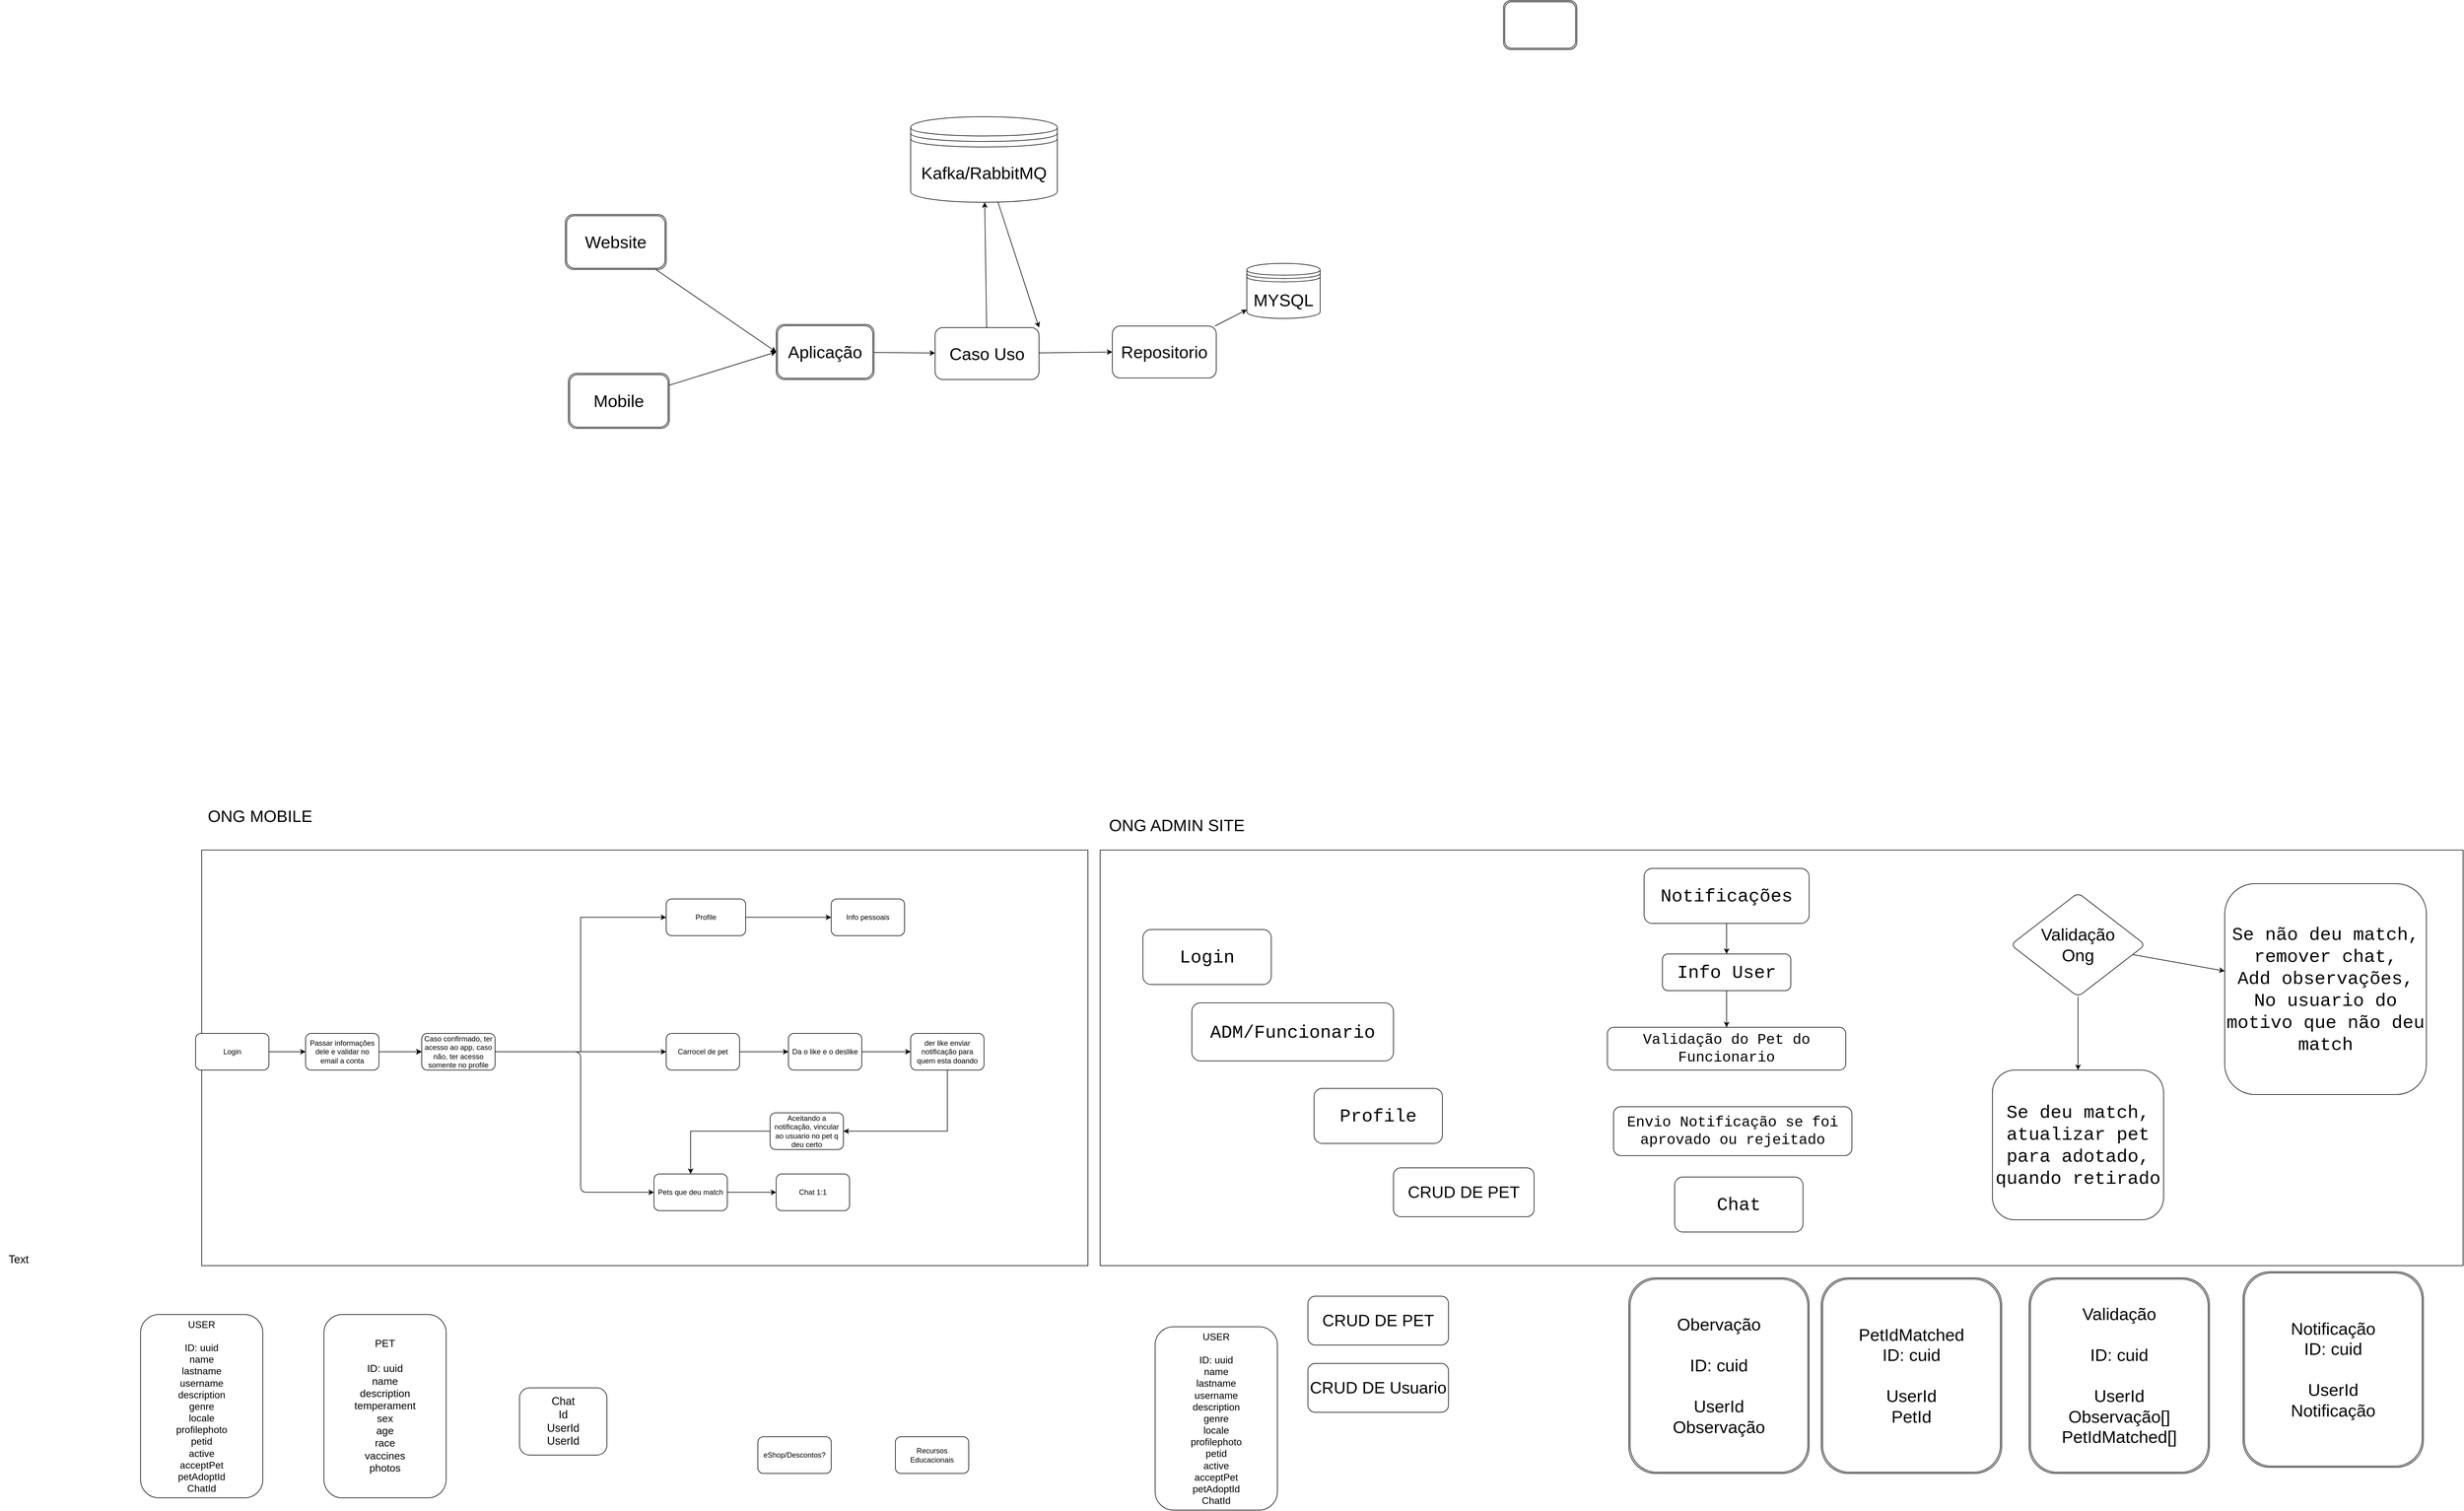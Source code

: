 <mxfile>
    <diagram id="6Fns2pfPVaXQ8b0poTO0" name="Page-1">
        <mxGraphModel dx="3314" dy="3647" grid="1" gridSize="10" guides="1" tooltips="1" connect="1" arrows="1" fold="1" page="1" pageScale="1" pageWidth="850" pageHeight="1100" math="0" shadow="0">
            <root>
                <mxCell id="0"/>
                <mxCell id="1" parent="0"/>
                <mxCell id="39" value="" style="rounded=0;whiteSpace=wrap;html=1;fontSize=18;" parent="1" vertex="1">
                    <mxGeometry x="140" y="-10" width="1450" height="680" as="geometry"/>
                </mxCell>
                <mxCell id="2" value="" style="edgeStyle=orthogonalEdgeStyle;rounded=0;orthogonalLoop=1;jettySize=auto;html=1;" parent="1" source="3" target="7" edge="1">
                    <mxGeometry relative="1" as="geometry"/>
                </mxCell>
                <mxCell id="3" value="Login" style="rounded=1;whiteSpace=wrap;html=1;" parent="1" vertex="1">
                    <mxGeometry x="130" y="290" width="120" height="60" as="geometry"/>
                </mxCell>
                <mxCell id="4" style="edgeStyle=orthogonalEdgeStyle;rounded=0;orthogonalLoop=1;jettySize=auto;html=1;" parent="1" source="25" target="14" edge="1">
                    <mxGeometry relative="1" as="geometry"/>
                </mxCell>
                <mxCell id="5" style="edgeStyle=orthogonalEdgeStyle;rounded=0;orthogonalLoop=1;jettySize=auto;html=1;entryX=0;entryY=0.5;entryDx=0;entryDy=0;" parent="1" source="25" target="12" edge="1">
                    <mxGeometry relative="1" as="geometry"/>
                </mxCell>
                <mxCell id="7" value="Passar informações dele e validar no email a conta&lt;br&gt;" style="whiteSpace=wrap;html=1;rounded=1;" parent="1" vertex="1">
                    <mxGeometry x="310" y="290" width="120" height="60" as="geometry"/>
                </mxCell>
                <mxCell id="8" value="" style="edgeStyle=orthogonalEdgeStyle;rounded=0;orthogonalLoop=1;jettySize=auto;html=1;" parent="1" source="9" target="15" edge="1">
                    <mxGeometry relative="1" as="geometry"/>
                </mxCell>
                <mxCell id="9" value="Pets que deu match" style="rounded=1;whiteSpace=wrap;html=1;" parent="1" vertex="1">
                    <mxGeometry x="880" y="520" width="120" height="60" as="geometry"/>
                </mxCell>
                <mxCell id="44" style="edgeStyle=none;html=1;entryX=0;entryY=0.5;entryDx=0;entryDy=0;fontSize=27;" parent="1" source="12" target="20" edge="1">
                    <mxGeometry relative="1" as="geometry"/>
                </mxCell>
                <mxCell id="12" value="Profile" style="rounded=1;whiteSpace=wrap;html=1;" parent="1" vertex="1">
                    <mxGeometry x="900" y="70" width="130" height="60" as="geometry"/>
                </mxCell>
                <mxCell id="13" value="" style="edgeStyle=orthogonalEdgeStyle;rounded=0;orthogonalLoop=1;jettySize=auto;html=1;" parent="1" source="14" target="17" edge="1">
                    <mxGeometry relative="1" as="geometry"/>
                </mxCell>
                <mxCell id="14" value="Carrocel de pet&lt;br&gt;" style="rounded=1;whiteSpace=wrap;html=1;" parent="1" vertex="1">
                    <mxGeometry x="900" y="290" width="120" height="60" as="geometry"/>
                </mxCell>
                <mxCell id="15" value="Chat 1:1" style="whiteSpace=wrap;html=1;rounded=1;" parent="1" vertex="1">
                    <mxGeometry x="1080" y="520" width="120" height="60" as="geometry"/>
                </mxCell>
                <mxCell id="16" value="" style="edgeStyle=orthogonalEdgeStyle;rounded=0;orthogonalLoop=1;jettySize=auto;html=1;" parent="1" source="17" target="19" edge="1">
                    <mxGeometry relative="1" as="geometry"/>
                </mxCell>
                <mxCell id="17" value="Da o like e o deslike" style="whiteSpace=wrap;html=1;rounded=1;" parent="1" vertex="1">
                    <mxGeometry x="1100" y="290" width="120" height="60" as="geometry"/>
                </mxCell>
                <mxCell id="18" style="edgeStyle=orthogonalEdgeStyle;rounded=0;orthogonalLoop=1;jettySize=auto;html=1;entryX=1;entryY=0.5;entryDx=0;entryDy=0;" parent="1" source="19" target="27" edge="1">
                    <mxGeometry relative="1" as="geometry">
                        <mxPoint x="1200" y="440" as="targetPoint"/>
                        <Array as="points">
                            <mxPoint x="1360" y="450"/>
                        </Array>
                    </mxGeometry>
                </mxCell>
                <mxCell id="19" value="der like enviar notificação para quem esta doando" style="whiteSpace=wrap;html=1;rounded=1;" parent="1" vertex="1">
                    <mxGeometry x="1300" y="290" width="120" height="60" as="geometry"/>
                </mxCell>
                <mxCell id="20" value="Info pessoais" style="whiteSpace=wrap;html=1;rounded=1;" parent="1" vertex="1">
                    <mxGeometry x="1170" y="70" width="120" height="60" as="geometry"/>
                </mxCell>
                <mxCell id="22" value="" style="edgeStyle=orthogonalEdgeStyle;rounded=0;orthogonalLoop=1;jettySize=auto;html=1;entryX=0;entryY=0.5;entryDx=0;entryDy=0;" parent="1" source="7" target="25" edge="1">
                    <mxGeometry relative="1" as="geometry">
                        <mxPoint x="430" y="320" as="sourcePoint"/>
                        <mxPoint x="710" y="450" as="targetPoint"/>
                    </mxGeometry>
                </mxCell>
                <mxCell id="23" value="" style="edgeStyle=orthogonalEdgeStyle;rounded=0;orthogonalLoop=1;jettySize=auto;html=1;entryX=0;entryY=0.5;entryDx=0;entryDy=0;" parent="1" source="7" target="25" edge="1">
                    <mxGeometry relative="1" as="geometry">
                        <mxPoint x="430" y="320" as="sourcePoint"/>
                        <mxPoint x="710" y="180" as="targetPoint"/>
                    </mxGeometry>
                </mxCell>
                <mxCell id="24" value="" style="edgeStyle=orthogonalEdgeStyle;rounded=0;orthogonalLoop=1;jettySize=auto;html=1;" parent="1" source="7" target="25" edge="1">
                    <mxGeometry relative="1" as="geometry">
                        <mxPoint x="430" y="320" as="sourcePoint"/>
                        <mxPoint x="710" y="320" as="targetPoint"/>
                    </mxGeometry>
                </mxCell>
                <mxCell id="38" style="edgeStyle=none;html=1;entryX=0;entryY=0.5;entryDx=0;entryDy=0;fontSize=18;" parent="1" source="25" target="9" edge="1">
                    <mxGeometry relative="1" as="geometry">
                        <Array as="points">
                            <mxPoint x="760" y="320"/>
                            <mxPoint x="760" y="550"/>
                        </Array>
                    </mxGeometry>
                </mxCell>
                <mxCell id="25" value="Caso confirmado, ter acesso ao app, caso não, ter acesso somente no profile" style="rounded=1;whiteSpace=wrap;html=1;" parent="1" vertex="1">
                    <mxGeometry x="500" y="290" width="120" height="60" as="geometry"/>
                </mxCell>
                <mxCell id="26" style="edgeStyle=orthogonalEdgeStyle;rounded=0;orthogonalLoop=1;jettySize=auto;html=1;entryX=0.5;entryY=0;entryDx=0;entryDy=0;" parent="1" source="27" target="9" edge="1">
                    <mxGeometry relative="1" as="geometry"/>
                </mxCell>
                <mxCell id="27" value="Aceitando a notificação, vincular ao usuario no pet q deu certo" style="rounded=1;whiteSpace=wrap;html=1;" parent="1" vertex="1">
                    <mxGeometry x="1070" y="420" width="120" height="60" as="geometry"/>
                </mxCell>
                <mxCell id="28" value="&lt;font style=&quot;font-size: 16px;&quot;&gt;USER&lt;br&gt;&lt;br&gt;ID: uuid&lt;br&gt;name&lt;br&gt;lastname&lt;br&gt;username&lt;br&gt;description&lt;br&gt;genre&lt;br&gt;locale&lt;br&gt;profilephoto&lt;br&gt;petid&lt;br&gt;active&lt;br&gt;acceptPet&lt;br&gt;petAdoptId&lt;br&gt;ChatId&lt;/font&gt;" style="rounded=1;whiteSpace=wrap;html=1;" parent="1" vertex="1">
                    <mxGeometry x="40" y="750" width="200" height="300" as="geometry"/>
                </mxCell>
                <mxCell id="29" value="&lt;font style=&quot;font-size: 17px;&quot;&gt;PET&lt;br&gt;&lt;br&gt;ID: uuid&lt;br&gt;name&lt;br&gt;description&lt;br&gt;temperament&lt;br&gt;sex&lt;br&gt;age&lt;br&gt;race&lt;br&gt;vaccines&lt;br&gt;photos&lt;br&gt;&lt;/font&gt;" style="rounded=1;whiteSpace=wrap;html=1;" parent="1" vertex="1">
                    <mxGeometry x="340" y="750" width="200" height="300" as="geometry"/>
                </mxCell>
                <mxCell id="30" value="&lt;font style=&quot;font-size: 18px;&quot;&gt;Chat&lt;br&gt;Id&lt;br&gt;UserId&lt;br&gt;UserId&lt;/font&gt;" style="rounded=1;whiteSpace=wrap;html=1;" parent="1" vertex="1">
                    <mxGeometry x="660" y="870" width="143" height="110" as="geometry"/>
                </mxCell>
                <mxCell id="32" value="Recursos Educacionais" style="whiteSpace=wrap;html=1;rounded=1;" parent="1" vertex="1">
                    <mxGeometry x="1275" y="950" width="120" height="60" as="geometry"/>
                </mxCell>
                <mxCell id="33" value="eShop/Descontos?" style="rounded=1;whiteSpace=wrap;html=1;" parent="1" vertex="1">
                    <mxGeometry x="1050" y="950" width="120" height="60" as="geometry"/>
                </mxCell>
                <mxCell id="34" value="Text" style="text;html=1;align=center;verticalAlign=middle;resizable=0;points=[];autosize=1;strokeColor=none;fillColor=none;fontSize=18;" parent="1" vertex="1">
                    <mxGeometry x="-190" y="640" width="60" height="40" as="geometry"/>
                </mxCell>
                <mxCell id="35" value="&lt;font style=&quot;font-size: 16px;&quot;&gt;USER&lt;br&gt;&lt;br&gt;ID: uuid&lt;br&gt;name&lt;br&gt;lastname&lt;br&gt;username&lt;br&gt;description&lt;br&gt;genre&lt;br&gt;locale&lt;br&gt;profilephoto&lt;br&gt;petid&lt;br&gt;active&lt;br&gt;acceptPet&lt;br&gt;petAdoptId&lt;br&gt;ChatId&lt;/font&gt;" style="rounded=1;whiteSpace=wrap;html=1;" parent="1" vertex="1">
                    <mxGeometry x="1700" y="770" width="200" height="300" as="geometry"/>
                </mxCell>
                <mxCell id="41" value="&lt;font style=&quot;font-size: 27px;&quot;&gt;ONG MOBILE&lt;br&gt;&lt;/font&gt;" style="text;html=1;align=center;verticalAlign=middle;resizable=0;points=[];autosize=1;strokeColor=none;fillColor=none;" parent="1" vertex="1">
                    <mxGeometry x="140" y="-90" width="190" height="50" as="geometry"/>
                </mxCell>
                <mxCell id="42" value="" style="rounded=0;whiteSpace=wrap;html=1;fontSize=18;" parent="1" vertex="1">
                    <mxGeometry x="1610" y="-10" width="2230" height="680" as="geometry"/>
                </mxCell>
                <mxCell id="43" value="ONG ADMIN SITE" style="text;html=1;align=center;verticalAlign=middle;resizable=0;points=[];autosize=1;strokeColor=none;fillColor=none;fontSize=27;" parent="1" vertex="1">
                    <mxGeometry x="1610" y="-75" width="250" height="50" as="geometry"/>
                </mxCell>
                <mxCell id="45" value="CRUD&amp;nbsp;DE PET" style="rounded=1;whiteSpace=wrap;html=1;fontSize=27;" parent="1" vertex="1">
                    <mxGeometry x="2090" y="510" width="230" height="80" as="geometry"/>
                </mxCell>
                <mxCell id="46" value="&lt;font style=&quot;font-size: 30px;&quot; face=&quot;Courier New&quot;&gt;Login&lt;/font&gt;" style="rounded=1;whiteSpace=wrap;html=1;" parent="1" vertex="1">
                    <mxGeometry x="1680" y="120" width="210" height="90" as="geometry"/>
                </mxCell>
                <mxCell id="51" style="edgeStyle=none;html=1;entryX=0.5;entryY=0;entryDx=0;entryDy=0;" edge="1" parent="1" source="47" target="52">
                    <mxGeometry relative="1" as="geometry"/>
                </mxCell>
                <mxCell id="47" value="&lt;font style=&quot;font-size: 30px;&quot; face=&quot;Courier New&quot;&gt;Notificações&lt;/font&gt;" style="rounded=1;whiteSpace=wrap;html=1;" parent="1" vertex="1">
                    <mxGeometry x="2500" y="20" width="270" height="90" as="geometry"/>
                </mxCell>
                <mxCell id="48" value="&lt;font style=&quot;font-size: 30px;&quot; face=&quot;Courier New&quot;&gt;Profile&lt;/font&gt;" style="rounded=1;whiteSpace=wrap;html=1;" parent="1" vertex="1">
                    <mxGeometry x="1960" y="380" width="210" height="90" as="geometry"/>
                </mxCell>
                <mxCell id="49" value="&lt;font face=&quot;Courier New&quot;&gt;&lt;span style=&quot;font-size: 30px;&quot;&gt;ADM/Funcionario&lt;/span&gt;&lt;/font&gt;" style="rounded=1;whiteSpace=wrap;html=1;" parent="1" vertex="1">
                    <mxGeometry x="1760" y="240" width="330" height="95" as="geometry"/>
                </mxCell>
                <mxCell id="50" value="&lt;font style=&quot;font-size: 30px;&quot; face=&quot;Courier New&quot;&gt;Chat&lt;/font&gt;" style="rounded=1;whiteSpace=wrap;html=1;" parent="1" vertex="1">
                    <mxGeometry x="2550" y="525" width="210" height="90" as="geometry"/>
                </mxCell>
                <mxCell id="60" style="edgeStyle=none;html=1;exitX=0.5;exitY=1;exitDx=0;exitDy=0;fontSize=24;" edge="1" parent="1" source="52" target="57">
                    <mxGeometry relative="1" as="geometry"/>
                </mxCell>
                <mxCell id="52" value="&lt;font face=&quot;Courier New&quot;&gt;&lt;span style=&quot;font-size: 30px;&quot;&gt;Info User&lt;/span&gt;&lt;/font&gt;" style="rounded=1;whiteSpace=wrap;html=1;" vertex="1" parent="1">
                    <mxGeometry x="2530" y="160" width="210" height="60" as="geometry"/>
                </mxCell>
                <mxCell id="54" value="&lt;font style=&quot;font-size: 24px;&quot; face=&quot;Courier New&quot;&gt;Envio Notificação se foi aprovado ou rejeitado&lt;/font&gt;" style="rounded=1;whiteSpace=wrap;html=1;" vertex="1" parent="1">
                    <mxGeometry x="2450" y="410" width="390" height="80" as="geometry"/>
                </mxCell>
                <mxCell id="55" value="CRUD&amp;nbsp;DE PET" style="rounded=1;whiteSpace=wrap;html=1;fontSize=27;" vertex="1" parent="1">
                    <mxGeometry x="1950" y="720" width="230" height="80" as="geometry"/>
                </mxCell>
                <mxCell id="56" value="CRUD&amp;nbsp;DE Usuario" style="rounded=1;whiteSpace=wrap;html=1;fontSize=27;" vertex="1" parent="1">
                    <mxGeometry x="1950" y="830" width="230" height="80" as="geometry"/>
                </mxCell>
                <mxCell id="57" value="&lt;font style=&quot;font-size: 24px;&quot; face=&quot;Courier New&quot;&gt;Validação do Pet do Funcionario&lt;/font&gt;" style="rounded=1;whiteSpace=wrap;html=1;" vertex="1" parent="1">
                    <mxGeometry x="2440" y="280" width="390" height="70" as="geometry"/>
                </mxCell>
                <mxCell id="58" value="&lt;font face=&quot;Courier New&quot;&gt;&lt;span style=&quot;font-size: 30px;&quot;&gt;Se deu match, atualizar pet para adotado,&lt;br&gt;quando retirado&lt;br&gt;&lt;/span&gt;&lt;/font&gt;" style="rounded=1;whiteSpace=wrap;html=1;" vertex="1" parent="1">
                    <mxGeometry x="3070" y="350" width="280" height="245" as="geometry"/>
                </mxCell>
                <mxCell id="63" style="edgeStyle=none;html=1;fontSize=28;" edge="1" parent="1" source="61" target="58">
                    <mxGeometry relative="1" as="geometry"/>
                </mxCell>
                <mxCell id="65" style="edgeStyle=none;html=1;fontSize=28;" edge="1" parent="1" source="61" target="64">
                    <mxGeometry relative="1" as="geometry"/>
                </mxCell>
                <mxCell id="61" value="&lt;font style=&quot;font-size: 28px;&quot;&gt;Validação&lt;br&gt;Ong&lt;br&gt;&lt;/font&gt;" style="rhombus;whiteSpace=wrap;html=1;rounded=1;" vertex="1" parent="1">
                    <mxGeometry x="3100" y="60" width="220" height="170" as="geometry"/>
                </mxCell>
                <mxCell id="64" value="&lt;font face=&quot;Courier New&quot;&gt;&lt;span style=&quot;font-size: 30px;&quot;&gt;Se não deu match,&lt;br&gt;remover chat,&lt;br&gt;Add observações,&lt;br&gt;No usuario do motivo que não deu match&lt;br&gt;&lt;/span&gt;&lt;/font&gt;" style="rounded=1;whiteSpace=wrap;html=1;" vertex="1" parent="1">
                    <mxGeometry x="3450" y="45" width="330" height="345" as="geometry"/>
                </mxCell>
                <mxCell id="66" value="Validação&lt;br&gt;&lt;br&gt;ID: cuid&lt;br&gt;&lt;br&gt;UserId&lt;br&gt;Observação[]&lt;br&gt;PetIdMatched[]" style="shape=ext;double=1;rounded=1;whiteSpace=wrap;html=1;fontSize=28;" vertex="1" parent="1">
                    <mxGeometry x="3130" y="690" width="295" height="320" as="geometry"/>
                </mxCell>
                <mxCell id="67" value="Notificação&lt;br&gt;ID: cuid&lt;br&gt;&lt;br&gt;UserId&lt;br&gt;Notificação" style="shape=ext;double=1;rounded=1;whiteSpace=wrap;html=1;fontSize=28;" vertex="1" parent="1">
                    <mxGeometry x="3480" y="680" width="295" height="320" as="geometry"/>
                </mxCell>
                <mxCell id="68" value="Obervação&lt;br&gt;&lt;br&gt;ID: cuid&lt;br&gt;&lt;br&gt;UserId&lt;br&gt;Observação" style="shape=ext;double=1;rounded=1;whiteSpace=wrap;html=1;fontSize=28;" vertex="1" parent="1">
                    <mxGeometry x="2475" y="690" width="295" height="320" as="geometry"/>
                </mxCell>
                <mxCell id="69" value="PetIdMatched&lt;br&gt;ID: cuid&lt;br&gt;&lt;br&gt;UserId&lt;br&gt;PetId" style="shape=ext;double=1;rounded=1;whiteSpace=wrap;html=1;fontSize=28;" vertex="1" parent="1">
                    <mxGeometry x="2790" y="690" width="295" height="320" as="geometry"/>
                </mxCell>
                <mxCell id="70" value="" style="shape=ext;double=1;rounded=1;whiteSpace=wrap;html=1;fontSize=28;" vertex="1" parent="1">
                    <mxGeometry x="2270" y="-1400" width="120" height="80" as="geometry"/>
                </mxCell>
                <mxCell id="80" value="" style="edgeStyle=none;html=1;fontSize=28;" edge="1" parent="1" source="72" target="79">
                    <mxGeometry relative="1" as="geometry"/>
                </mxCell>
                <mxCell id="72" value="Aplicação" style="shape=ext;double=1;rounded=1;whiteSpace=wrap;html=1;fontSize=28;" vertex="1" parent="1">
                    <mxGeometry x="1080" y="-870" width="160" height="90" as="geometry"/>
                </mxCell>
                <mxCell id="77" style="edgeStyle=none;html=1;entryX=0;entryY=0.5;entryDx=0;entryDy=0;fontSize=28;" edge="1" parent="1" source="74" target="72">
                    <mxGeometry relative="1" as="geometry"/>
                </mxCell>
                <mxCell id="74" value="Website" style="shape=ext;double=1;rounded=1;whiteSpace=wrap;html=1;fontSize=28;" vertex="1" parent="1">
                    <mxGeometry x="735" y="-1050" width="165" height="90" as="geometry"/>
                </mxCell>
                <mxCell id="76" style="edgeStyle=none;html=1;entryX=0;entryY=0.5;entryDx=0;entryDy=0;fontSize=28;" edge="1" parent="1" source="75" target="72">
                    <mxGeometry relative="1" as="geometry"/>
                </mxCell>
                <mxCell id="75" value="Mobile" style="shape=ext;double=1;rounded=1;whiteSpace=wrap;html=1;fontSize=28;" vertex="1" parent="1">
                    <mxGeometry x="740" y="-790" width="165" height="90" as="geometry"/>
                </mxCell>
                <mxCell id="78" value="MYSQL" style="shape=datastore;whiteSpace=wrap;html=1;fontSize=28;" vertex="1" parent="1">
                    <mxGeometry x="1850" y="-970" width="120" height="90" as="geometry"/>
                </mxCell>
                <mxCell id="82" style="edgeStyle=none;html=1;entryX=0;entryY=0.5;entryDx=0;entryDy=0;fontSize=28;" edge="1" parent="1" source="79" target="81">
                    <mxGeometry relative="1" as="geometry"/>
                </mxCell>
                <mxCell id="85" style="edgeStyle=none;html=1;fontSize=28;" edge="1" parent="1" source="79" target="84">
                    <mxGeometry relative="1" as="geometry">
                        <mxPoint x="1395.0" y="-940" as="targetPoint"/>
                    </mxGeometry>
                </mxCell>
                <mxCell id="79" value="Caso Uso" style="whiteSpace=wrap;html=1;fontSize=28;rounded=1;" vertex="1" parent="1">
                    <mxGeometry x="1340" y="-865" width="170" height="85" as="geometry"/>
                </mxCell>
                <mxCell id="83" style="edgeStyle=none;html=1;fontSize=28;" edge="1" parent="1" source="81" target="78">
                    <mxGeometry relative="1" as="geometry"/>
                </mxCell>
                <mxCell id="81" value="Repositorio" style="whiteSpace=wrap;html=1;fontSize=28;rounded=1;" vertex="1" parent="1">
                    <mxGeometry x="1630" y="-867.5" width="170" height="85" as="geometry"/>
                </mxCell>
                <mxCell id="86" style="edgeStyle=none;html=1;entryX=1;entryY=0;entryDx=0;entryDy=0;fontSize=28;" edge="1" parent="1" source="84" target="79">
                    <mxGeometry relative="1" as="geometry"/>
                </mxCell>
                <mxCell id="84" value="Kafka/RabbitMQ" style="shape=datastore;whiteSpace=wrap;html=1;fontSize=28;" vertex="1" parent="1">
                    <mxGeometry x="1300" y="-1210" width="240" height="140" as="geometry"/>
                </mxCell>
            </root>
        </mxGraphModel>
    </diagram>
</mxfile>